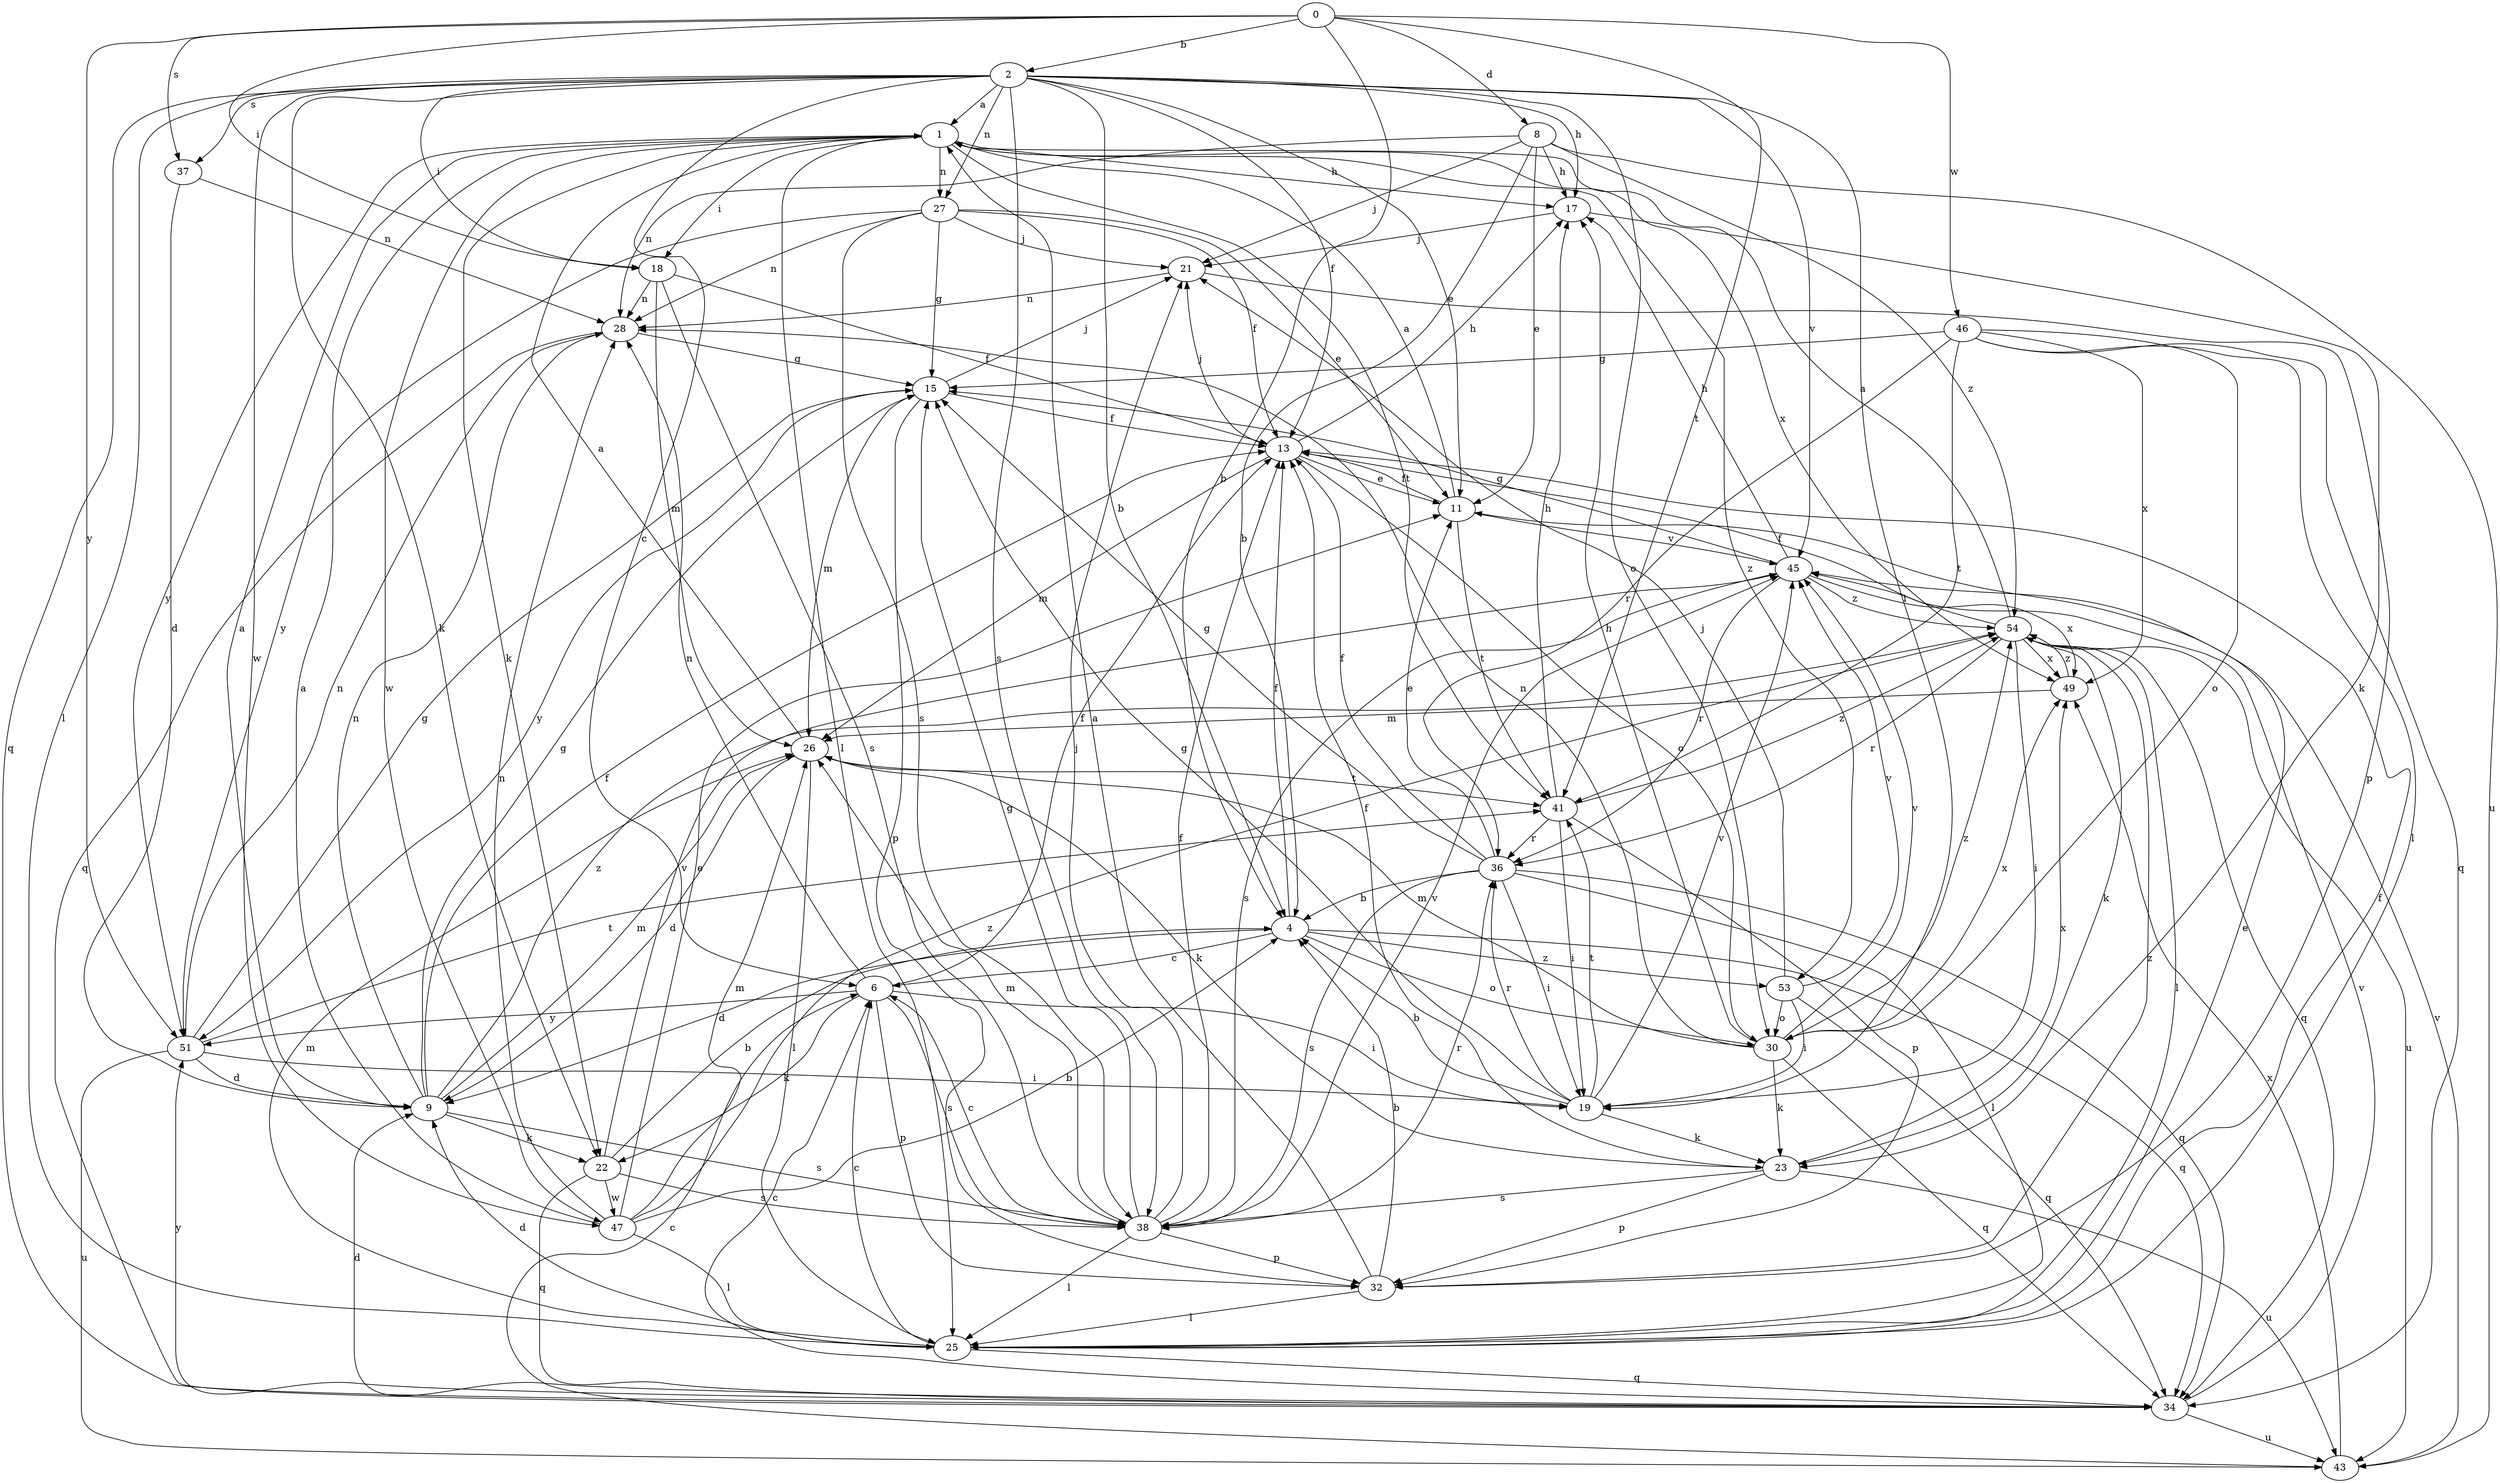 strict digraph  {
0;
1;
2;
4;
6;
8;
9;
11;
13;
15;
17;
18;
19;
21;
22;
23;
25;
26;
27;
28;
30;
32;
34;
36;
37;
38;
41;
43;
45;
46;
47;
49;
51;
53;
54;
0 -> 2  [label=b];
0 -> 4  [label=b];
0 -> 8  [label=d];
0 -> 18  [label=i];
0 -> 37  [label=s];
0 -> 41  [label=t];
0 -> 46  [label=w];
0 -> 51  [label=y];
1 -> 17  [label=h];
1 -> 18  [label=i];
1 -> 22  [label=k];
1 -> 25  [label=l];
1 -> 27  [label=n];
1 -> 41  [label=t];
1 -> 47  [label=w];
1 -> 49  [label=x];
1 -> 51  [label=y];
1 -> 53  [label=z];
2 -> 1  [label=a];
2 -> 4  [label=b];
2 -> 6  [label=c];
2 -> 11  [label=e];
2 -> 13  [label=f];
2 -> 17  [label=h];
2 -> 18  [label=i];
2 -> 19  [label=i];
2 -> 22  [label=k];
2 -> 25  [label=l];
2 -> 27  [label=n];
2 -> 30  [label=o];
2 -> 34  [label=q];
2 -> 37  [label=s];
2 -> 38  [label=s];
2 -> 45  [label=v];
2 -> 47  [label=w];
4 -> 6  [label=c];
4 -> 9  [label=d];
4 -> 13  [label=f];
4 -> 30  [label=o];
4 -> 34  [label=q];
4 -> 53  [label=z];
6 -> 13  [label=f];
6 -> 19  [label=i];
6 -> 22  [label=k];
6 -> 28  [label=n];
6 -> 32  [label=p];
6 -> 38  [label=s];
6 -> 51  [label=y];
8 -> 4  [label=b];
8 -> 11  [label=e];
8 -> 17  [label=h];
8 -> 21  [label=j];
8 -> 28  [label=n];
8 -> 43  [label=u];
8 -> 54  [label=z];
9 -> 1  [label=a];
9 -> 13  [label=f];
9 -> 15  [label=g];
9 -> 22  [label=k];
9 -> 26  [label=m];
9 -> 28  [label=n];
9 -> 38  [label=s];
9 -> 54  [label=z];
11 -> 1  [label=a];
11 -> 13  [label=f];
11 -> 41  [label=t];
11 -> 45  [label=v];
13 -> 11  [label=e];
13 -> 17  [label=h];
13 -> 21  [label=j];
13 -> 26  [label=m];
13 -> 30  [label=o];
15 -> 13  [label=f];
15 -> 21  [label=j];
15 -> 26  [label=m];
15 -> 32  [label=p];
15 -> 51  [label=y];
17 -> 21  [label=j];
17 -> 23  [label=k];
18 -> 13  [label=f];
18 -> 26  [label=m];
18 -> 28  [label=n];
18 -> 38  [label=s];
19 -> 4  [label=b];
19 -> 15  [label=g];
19 -> 23  [label=k];
19 -> 36  [label=r];
19 -> 41  [label=t];
19 -> 45  [label=v];
21 -> 28  [label=n];
21 -> 32  [label=p];
22 -> 4  [label=b];
22 -> 34  [label=q];
22 -> 38  [label=s];
22 -> 45  [label=v];
22 -> 47  [label=w];
23 -> 13  [label=f];
23 -> 32  [label=p];
23 -> 38  [label=s];
23 -> 43  [label=u];
23 -> 49  [label=x];
25 -> 6  [label=c];
25 -> 9  [label=d];
25 -> 11  [label=e];
25 -> 13  [label=f];
25 -> 26  [label=m];
25 -> 34  [label=q];
26 -> 1  [label=a];
26 -> 9  [label=d];
26 -> 23  [label=k];
26 -> 25  [label=l];
26 -> 41  [label=t];
27 -> 11  [label=e];
27 -> 13  [label=f];
27 -> 15  [label=g];
27 -> 21  [label=j];
27 -> 28  [label=n];
27 -> 38  [label=s];
27 -> 51  [label=y];
28 -> 15  [label=g];
28 -> 34  [label=q];
30 -> 17  [label=h];
30 -> 23  [label=k];
30 -> 26  [label=m];
30 -> 28  [label=n];
30 -> 34  [label=q];
30 -> 45  [label=v];
30 -> 49  [label=x];
30 -> 54  [label=z];
32 -> 1  [label=a];
32 -> 4  [label=b];
32 -> 25  [label=l];
32 -> 54  [label=z];
34 -> 6  [label=c];
34 -> 9  [label=d];
34 -> 43  [label=u];
34 -> 45  [label=v];
34 -> 51  [label=y];
36 -> 4  [label=b];
36 -> 11  [label=e];
36 -> 13  [label=f];
36 -> 15  [label=g];
36 -> 19  [label=i];
36 -> 25  [label=l];
36 -> 34  [label=q];
36 -> 38  [label=s];
37 -> 9  [label=d];
37 -> 28  [label=n];
38 -> 6  [label=c];
38 -> 13  [label=f];
38 -> 15  [label=g];
38 -> 21  [label=j];
38 -> 25  [label=l];
38 -> 26  [label=m];
38 -> 32  [label=p];
38 -> 36  [label=r];
38 -> 45  [label=v];
41 -> 17  [label=h];
41 -> 19  [label=i];
41 -> 32  [label=p];
41 -> 36  [label=r];
41 -> 54  [label=z];
43 -> 6  [label=c];
43 -> 45  [label=v];
43 -> 49  [label=x];
45 -> 15  [label=g];
45 -> 17  [label=h];
45 -> 36  [label=r];
45 -> 38  [label=s];
45 -> 49  [label=x];
45 -> 54  [label=z];
46 -> 15  [label=g];
46 -> 25  [label=l];
46 -> 30  [label=o];
46 -> 34  [label=q];
46 -> 36  [label=r];
46 -> 41  [label=t];
46 -> 49  [label=x];
47 -> 1  [label=a];
47 -> 4  [label=b];
47 -> 11  [label=e];
47 -> 25  [label=l];
47 -> 26  [label=m];
47 -> 28  [label=n];
47 -> 54  [label=z];
49 -> 26  [label=m];
49 -> 54  [label=z];
51 -> 9  [label=d];
51 -> 15  [label=g];
51 -> 19  [label=i];
51 -> 28  [label=n];
51 -> 41  [label=t];
51 -> 43  [label=u];
53 -> 19  [label=i];
53 -> 21  [label=j];
53 -> 30  [label=o];
53 -> 34  [label=q];
53 -> 45  [label=v];
54 -> 1  [label=a];
54 -> 13  [label=f];
54 -> 19  [label=i];
54 -> 23  [label=k];
54 -> 25  [label=l];
54 -> 34  [label=q];
54 -> 36  [label=r];
54 -> 43  [label=u];
54 -> 49  [label=x];
}
